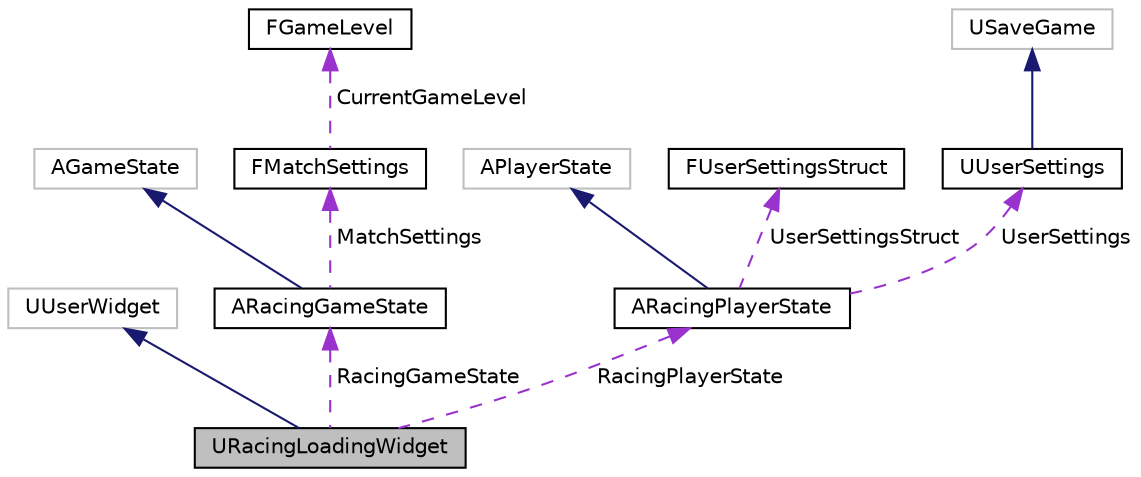 digraph "URacingLoadingWidget"
{
 // LATEX_PDF_SIZE
  edge [fontname="Helvetica",fontsize="10",labelfontname="Helvetica",labelfontsize="10"];
  node [fontname="Helvetica",fontsize="10",shape=record];
  Node2 [label="URacingLoadingWidget",height=0.2,width=0.4,color="black", fillcolor="grey75", style="filled", fontcolor="black",tooltip=" "];
  Node3 -> Node2 [dir="back",color="midnightblue",fontsize="10",style="solid",fontname="Helvetica"];
  Node3 [label="UUserWidget",height=0.2,width=0.4,color="grey75", fillcolor="white", style="filled",tooltip=" "];
  Node4 -> Node2 [dir="back",color="darkorchid3",fontsize="10",style="dashed",label=" RacingGameState" ,fontname="Helvetica"];
  Node4 [label="ARacingGameState",height=0.2,width=0.4,color="black", fillcolor="white", style="filled",URL="$class_a_racing_game_state.html",tooltip=" "];
  Node5 -> Node4 [dir="back",color="midnightblue",fontsize="10",style="solid",fontname="Helvetica"];
  Node5 [label="AGameState",height=0.2,width=0.4,color="grey75", fillcolor="white", style="filled",tooltip=" "];
  Node6 -> Node4 [dir="back",color="darkorchid3",fontsize="10",style="dashed",label=" MatchSettings" ,fontname="Helvetica"];
  Node6 [label="FMatchSettings",height=0.2,width=0.4,color="black", fillcolor="white", style="filled",URL="$struct_f_match_settings.html",tooltip=" "];
  Node7 -> Node6 [dir="back",color="darkorchid3",fontsize="10",style="dashed",label=" CurrentGameLevel" ,fontname="Helvetica"];
  Node7 [label="FGameLevel",height=0.2,width=0.4,color="black", fillcolor="white", style="filled",URL="$struct_f_game_level.html",tooltip=" "];
  Node8 -> Node2 [dir="back",color="darkorchid3",fontsize="10",style="dashed",label=" RacingPlayerState" ,fontname="Helvetica"];
  Node8 [label="ARacingPlayerState",height=0.2,width=0.4,color="black", fillcolor="white", style="filled",URL="$class_a_racing_player_state.html",tooltip=" "];
  Node9 -> Node8 [dir="back",color="midnightblue",fontsize="10",style="solid",fontname="Helvetica"];
  Node9 [label="APlayerState",height=0.2,width=0.4,color="grey75", fillcolor="white", style="filled",tooltip=" "];
  Node10 -> Node8 [dir="back",color="darkorchid3",fontsize="10",style="dashed",label=" UserSettingsStruct" ,fontname="Helvetica"];
  Node10 [label="FUserSettingsStruct",height=0.2,width=0.4,color="black", fillcolor="white", style="filled",URL="$struct_f_user_settings_struct.html",tooltip=" "];
  Node11 -> Node8 [dir="back",color="darkorchid3",fontsize="10",style="dashed",label=" UserSettings" ,fontname="Helvetica"];
  Node11 [label="UUserSettings",height=0.2,width=0.4,color="black", fillcolor="white", style="filled",URL="$class_u_user_settings.html",tooltip=" "];
  Node12 -> Node11 [dir="back",color="midnightblue",fontsize="10",style="solid",fontname="Helvetica"];
  Node12 [label="USaveGame",height=0.2,width=0.4,color="grey75", fillcolor="white", style="filled",tooltip=" "];
}

